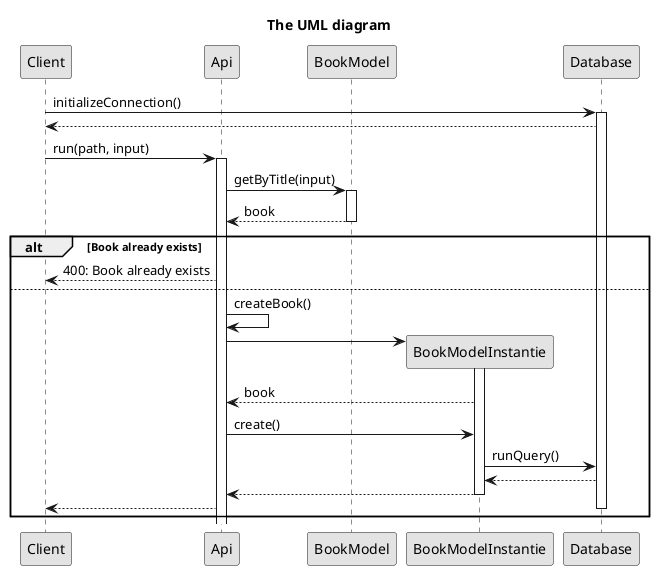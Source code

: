 @startuml
title "The UML diagram"
skinparam monochrome true
participant Database order 30
Client -> Database: initializeConnection()
activate Database
Client <-- Database
Client -> Api : run(path, input)
activate Api
Api -> BookModel: getByTitle(input)
activate BookModel
Api <-- BookModel: book
deactivate BookModel
alt Book already exists
Client <-- Api: 400: Book already exists
else
Api -> Api : createBook()
Api -> BookModelInstantie **:
activate BookModelInstantie
Api <-- BookModelInstantie : book
Api -> BookModelInstantie : create()
BookModelInstantie -> Database : runQuery()
BookModelInstantie <-- Database
Api <-- BookModelInstantie
deactivate BookModelInstantie
Client <-- Api
deactivate Database

end



@enduml